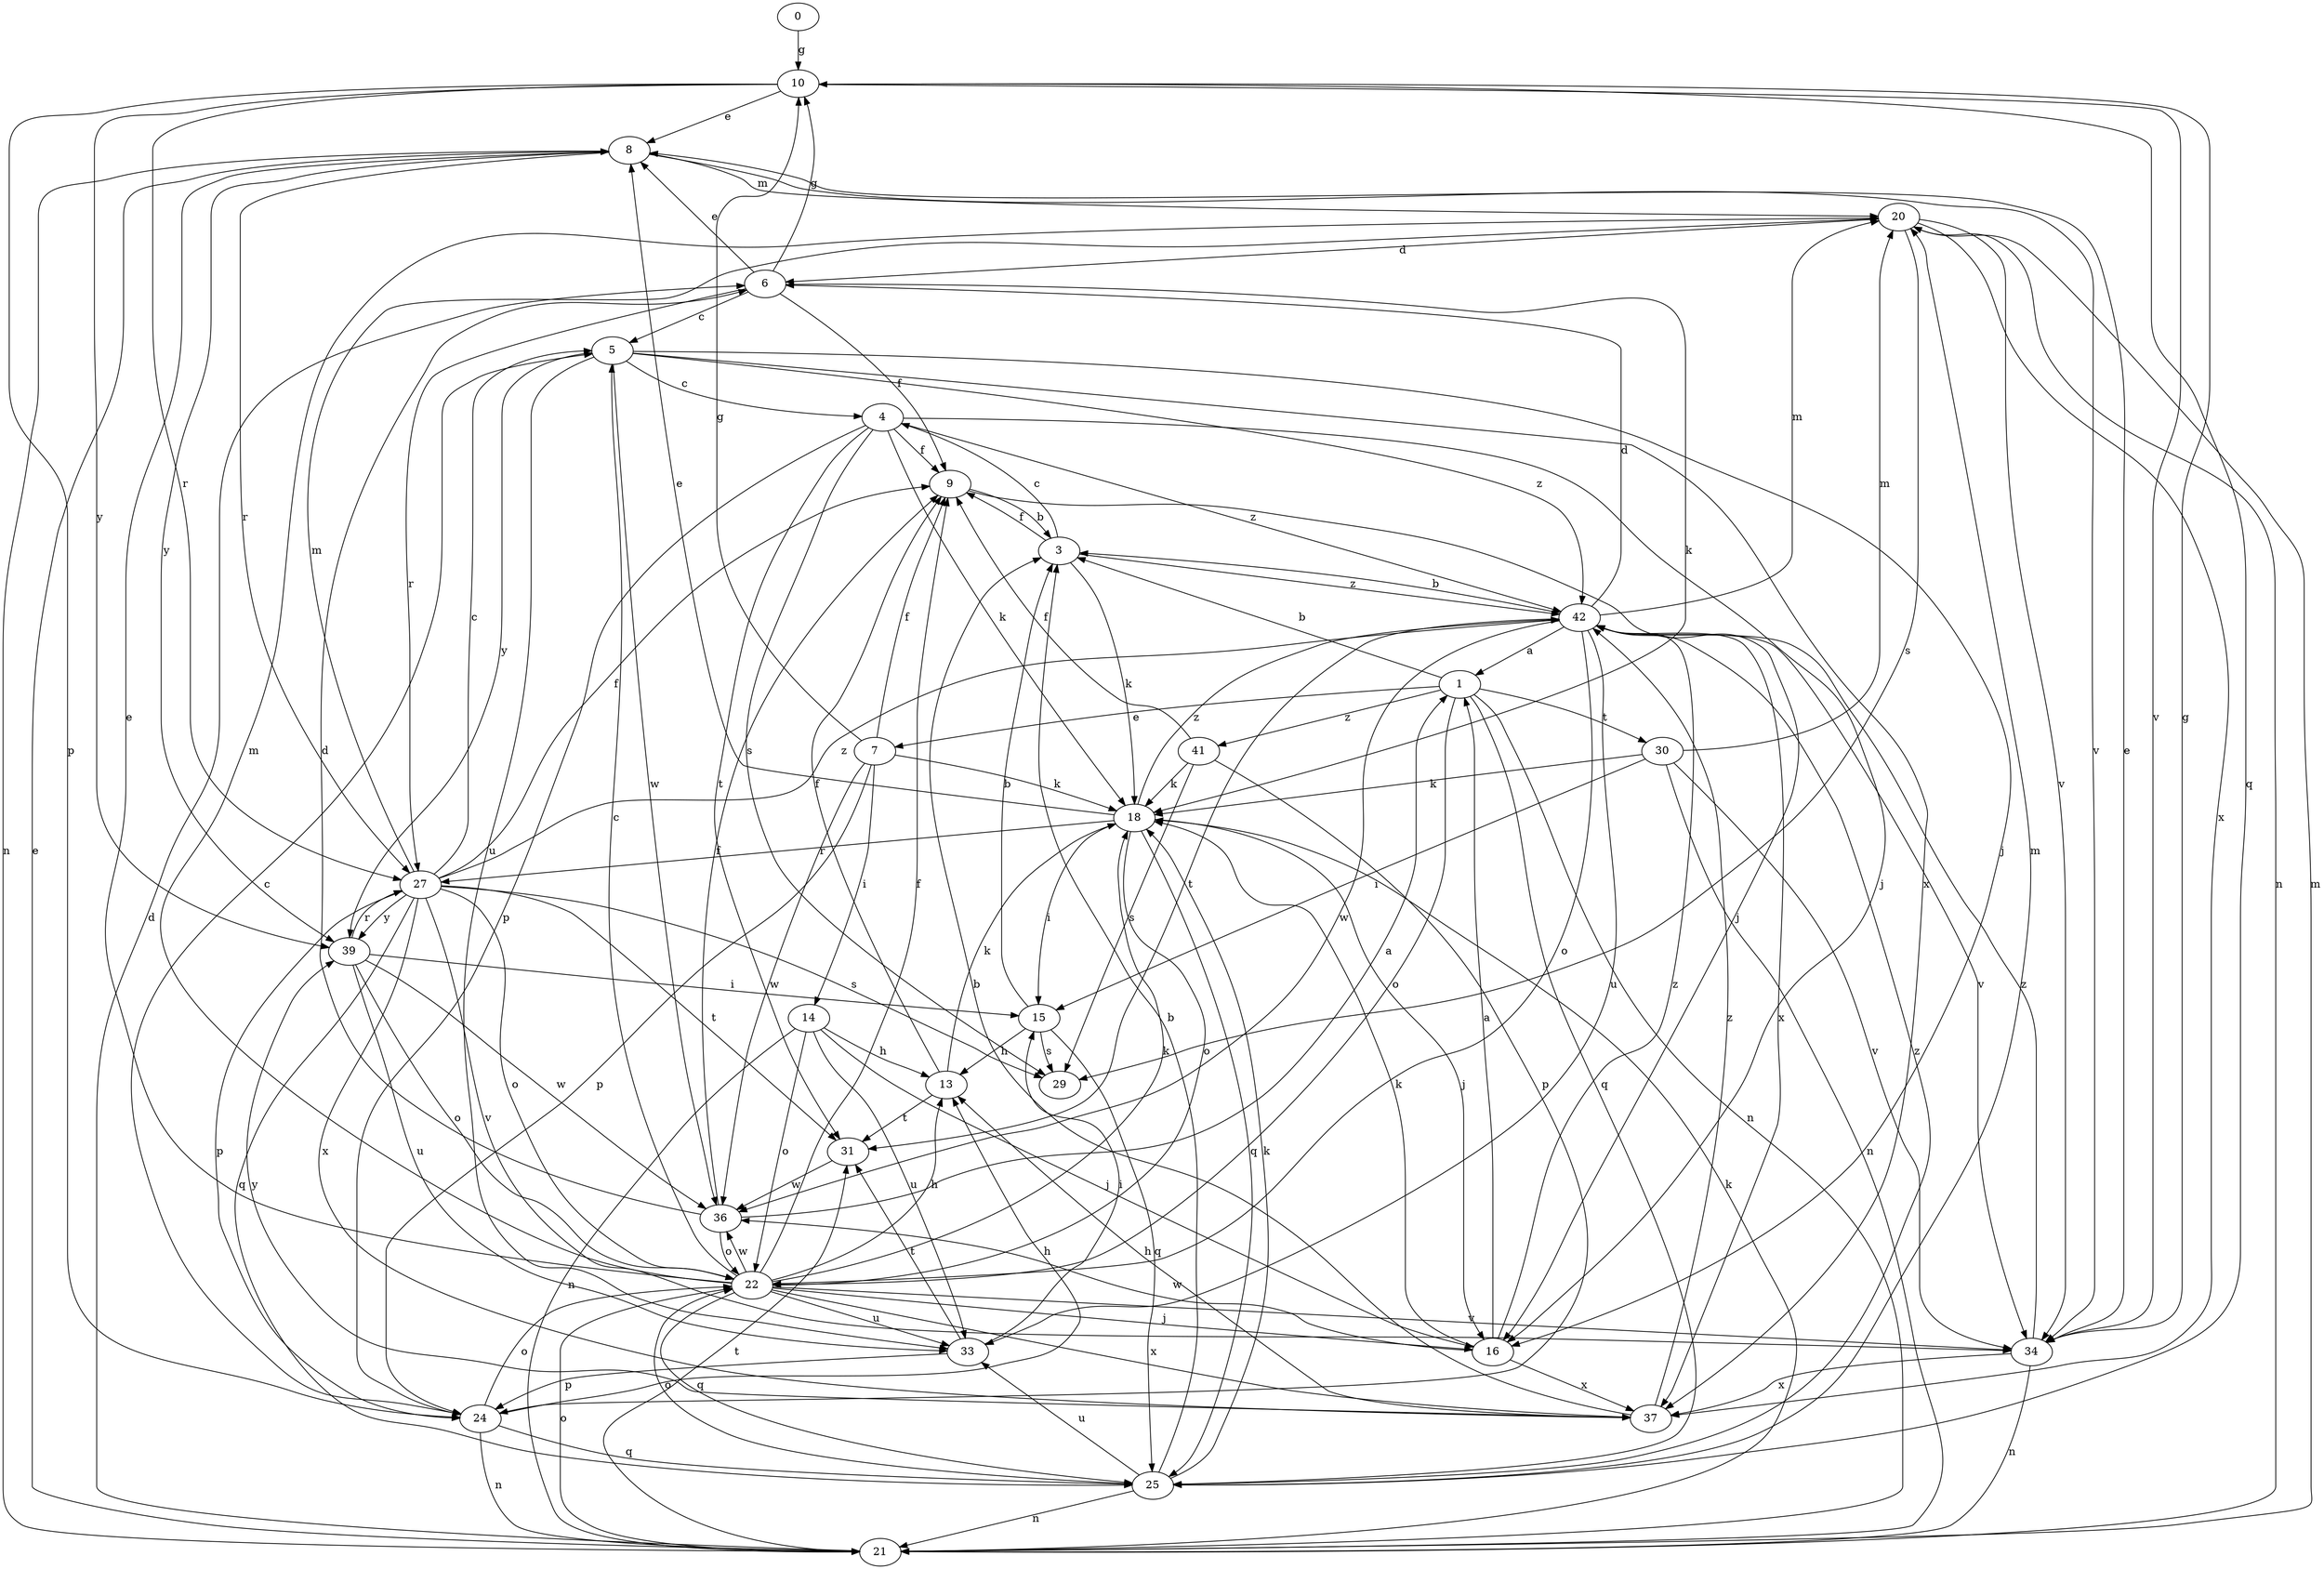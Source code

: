 strict digraph  {
0;
1;
3;
4;
5;
6;
7;
8;
9;
10;
13;
14;
15;
16;
18;
20;
21;
22;
24;
25;
27;
29;
30;
31;
33;
34;
36;
37;
39;
41;
42;
0 -> 10  [label=g];
1 -> 3  [label=b];
1 -> 7  [label=e];
1 -> 21  [label=n];
1 -> 22  [label=o];
1 -> 25  [label=q];
1 -> 30  [label=t];
1 -> 41  [label=z];
3 -> 4  [label=c];
3 -> 9  [label=f];
3 -> 18  [label=k];
3 -> 42  [label=z];
4 -> 9  [label=f];
4 -> 16  [label=j];
4 -> 18  [label=k];
4 -> 24  [label=p];
4 -> 29  [label=s];
4 -> 31  [label=t];
4 -> 42  [label=z];
5 -> 4  [label=c];
5 -> 16  [label=j];
5 -> 33  [label=u];
5 -> 36  [label=w];
5 -> 37  [label=x];
5 -> 39  [label=y];
5 -> 42  [label=z];
6 -> 5  [label=c];
6 -> 8  [label=e];
6 -> 9  [label=f];
6 -> 10  [label=g];
6 -> 18  [label=k];
6 -> 27  [label=r];
7 -> 9  [label=f];
7 -> 10  [label=g];
7 -> 14  [label=i];
7 -> 18  [label=k];
7 -> 24  [label=p];
7 -> 36  [label=w];
8 -> 20  [label=m];
8 -> 21  [label=n];
8 -> 27  [label=r];
8 -> 34  [label=v];
8 -> 39  [label=y];
9 -> 3  [label=b];
9 -> 16  [label=j];
10 -> 8  [label=e];
10 -> 24  [label=p];
10 -> 25  [label=q];
10 -> 27  [label=r];
10 -> 34  [label=v];
10 -> 39  [label=y];
13 -> 9  [label=f];
13 -> 18  [label=k];
13 -> 31  [label=t];
14 -> 13  [label=h];
14 -> 16  [label=j];
14 -> 21  [label=n];
14 -> 22  [label=o];
14 -> 33  [label=u];
15 -> 3  [label=b];
15 -> 13  [label=h];
15 -> 25  [label=q];
15 -> 29  [label=s];
16 -> 1  [label=a];
16 -> 18  [label=k];
16 -> 36  [label=w];
16 -> 37  [label=x];
16 -> 42  [label=z];
18 -> 8  [label=e];
18 -> 15  [label=i];
18 -> 16  [label=j];
18 -> 22  [label=o];
18 -> 25  [label=q];
18 -> 27  [label=r];
18 -> 42  [label=z];
20 -> 6  [label=d];
20 -> 21  [label=n];
20 -> 29  [label=s];
20 -> 34  [label=v];
20 -> 37  [label=x];
21 -> 6  [label=d];
21 -> 8  [label=e];
21 -> 18  [label=k];
21 -> 20  [label=m];
21 -> 22  [label=o];
21 -> 31  [label=t];
22 -> 5  [label=c];
22 -> 8  [label=e];
22 -> 9  [label=f];
22 -> 13  [label=h];
22 -> 16  [label=j];
22 -> 18  [label=k];
22 -> 20  [label=m];
22 -> 25  [label=q];
22 -> 33  [label=u];
22 -> 34  [label=v];
22 -> 36  [label=w];
22 -> 37  [label=x];
24 -> 5  [label=c];
24 -> 13  [label=h];
24 -> 21  [label=n];
24 -> 22  [label=o];
24 -> 25  [label=q];
25 -> 3  [label=b];
25 -> 18  [label=k];
25 -> 20  [label=m];
25 -> 21  [label=n];
25 -> 22  [label=o];
25 -> 33  [label=u];
25 -> 42  [label=z];
27 -> 5  [label=c];
27 -> 9  [label=f];
27 -> 20  [label=m];
27 -> 22  [label=o];
27 -> 24  [label=p];
27 -> 25  [label=q];
27 -> 29  [label=s];
27 -> 31  [label=t];
27 -> 34  [label=v];
27 -> 37  [label=x];
27 -> 39  [label=y];
27 -> 42  [label=z];
30 -> 15  [label=i];
30 -> 18  [label=k];
30 -> 20  [label=m];
30 -> 21  [label=n];
30 -> 34  [label=v];
31 -> 36  [label=w];
33 -> 15  [label=i];
33 -> 24  [label=p];
33 -> 31  [label=t];
34 -> 8  [label=e];
34 -> 10  [label=g];
34 -> 21  [label=n];
34 -> 37  [label=x];
34 -> 42  [label=z];
36 -> 1  [label=a];
36 -> 6  [label=d];
36 -> 9  [label=f];
36 -> 22  [label=o];
37 -> 3  [label=b];
37 -> 13  [label=h];
37 -> 39  [label=y];
37 -> 42  [label=z];
39 -> 15  [label=i];
39 -> 22  [label=o];
39 -> 27  [label=r];
39 -> 33  [label=u];
39 -> 36  [label=w];
41 -> 9  [label=f];
41 -> 18  [label=k];
41 -> 24  [label=p];
41 -> 29  [label=s];
42 -> 1  [label=a];
42 -> 3  [label=b];
42 -> 6  [label=d];
42 -> 20  [label=m];
42 -> 22  [label=o];
42 -> 31  [label=t];
42 -> 33  [label=u];
42 -> 34  [label=v];
42 -> 36  [label=w];
42 -> 37  [label=x];
}
